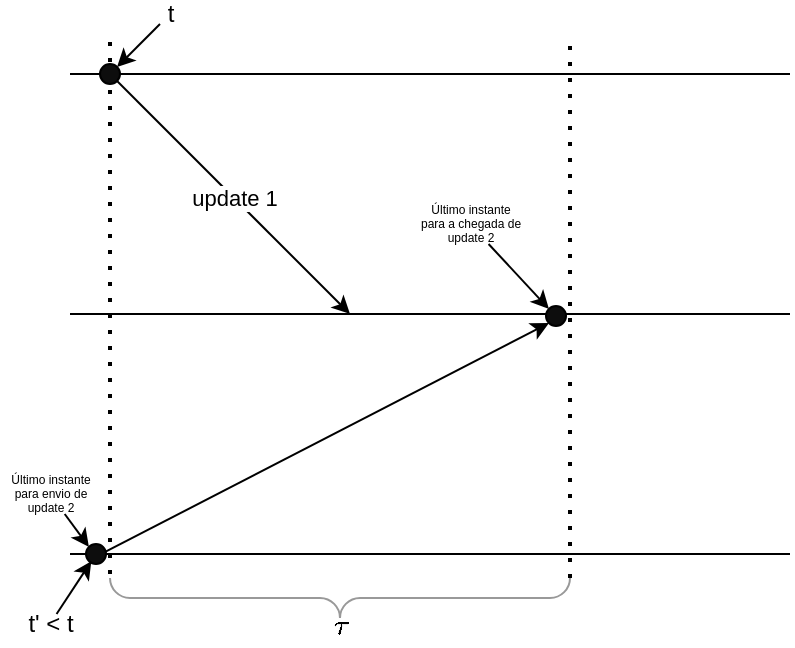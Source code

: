 <mxfile version="13.9.9" type="device" pages="2"><diagram id="WJyHB8Fz-pMMOkRsH9kL" name="Page-1"><mxGraphModel dx="1106" dy="479" grid="1" gridSize="10" guides="1" tooltips="1" connect="1" arrows="1" fold="1" page="1" pageScale="1" pageWidth="583" pageHeight="413" math="1" shadow="0"><root><mxCell id="0"/><mxCell id="1" parent="0"/><mxCell id="vCnppQ9QnhLDgawpAxtZ-1" value="" style="endArrow=none;html=1;" parent="1" edge="1"><mxGeometry width="50" height="50" relative="1" as="geometry"><mxPoint x="40" y="480" as="sourcePoint"/><mxPoint x="400" y="480" as="targetPoint"/></mxGeometry></mxCell><mxCell id="vCnppQ9QnhLDgawpAxtZ-2" value="" style="endArrow=none;html=1;" parent="1" edge="1"><mxGeometry width="50" height="50" relative="1" as="geometry"><mxPoint x="40" y="600" as="sourcePoint"/><mxPoint x="400" y="600" as="targetPoint"/></mxGeometry></mxCell><mxCell id="vCnppQ9QnhLDgawpAxtZ-3" value="" style="endArrow=none;html=1;" parent="1" edge="1"><mxGeometry width="50" height="50" relative="1" as="geometry"><mxPoint x="40" y="720" as="sourcePoint"/><mxPoint x="400" y="720" as="targetPoint"/></mxGeometry></mxCell><mxCell id="vCnppQ9QnhLDgawpAxtZ-4" value="" style="endArrow=none;dashed=1;html=1;dashPattern=1 3;strokeWidth=2;" parent="1" edge="1"><mxGeometry width="50" height="50" relative="1" as="geometry"><mxPoint x="60" y="730" as="sourcePoint"/><mxPoint x="60" y="460" as="targetPoint"/></mxGeometry></mxCell><mxCell id="vCnppQ9QnhLDgawpAxtZ-7" style="rounded=0;orthogonalLoop=1;jettySize=auto;html=1;entryX=1;entryY=0;entryDx=0;entryDy=0;" parent="1" source="vCnppQ9QnhLDgawpAxtZ-5" target="vCnppQ9QnhLDgawpAxtZ-9" edge="1"><mxGeometry relative="1" as="geometry"><mxPoint x="90" y="470" as="targetPoint"/><Array as="points"/></mxGeometry></mxCell><mxCell id="vCnppQ9QnhLDgawpAxtZ-5" value="t" style="text;html=1;align=center;verticalAlign=middle;resizable=0;points=[];autosize=1;perimeterSpacing=0;spacing=-2;spacingTop=-2;spacingBottom=-2;spacingLeft=-2;spacingRight=-2;" parent="1" vertex="1"><mxGeometry x="85" y="445" width="10" height="10" as="geometry"/></mxCell><mxCell id="vCnppQ9QnhLDgawpAxtZ-8" style="edgeStyle=none;rounded=0;orthogonalLoop=1;jettySize=auto;html=1;entryX=0.266;entryY=0.86;entryDx=0;entryDy=0;entryPerimeter=0;" parent="1" source="vCnppQ9QnhLDgawpAxtZ-6" target="vCnppQ9QnhLDgawpAxtZ-11" edge="1"><mxGeometry relative="1" as="geometry"><mxPoint x="50" y="720" as="targetPoint"/></mxGeometry></mxCell><mxCell id="vCnppQ9QnhLDgawpAxtZ-6" value="t' &amp;lt; t" style="text;html=1;align=center;verticalAlign=middle;resizable=0;points=[];autosize=1;spacing=-3;" parent="1" vertex="1"><mxGeometry x="15" y="750" width="30" height="10" as="geometry"/></mxCell><mxCell id="vCnppQ9QnhLDgawpAxtZ-12" value="update 1" style="edgeStyle=none;rounded=0;orthogonalLoop=1;jettySize=auto;html=1;exitX=1;exitY=1;exitDx=0;exitDy=0;" parent="1" source="vCnppQ9QnhLDgawpAxtZ-9" edge="1"><mxGeometry relative="1" as="geometry"><mxPoint x="180" y="600" as="targetPoint"/></mxGeometry></mxCell><mxCell id="vCnppQ9QnhLDgawpAxtZ-9" value="" style="ellipse;whiteSpace=wrap;html=1;aspect=fixed;fillColor=#0D0D0D;" parent="1" vertex="1"><mxGeometry x="55" y="475" width="10" height="10" as="geometry"/></mxCell><mxCell id="vCnppQ9QnhLDgawpAxtZ-13" style="edgeStyle=none;rounded=0;orthogonalLoop=1;jettySize=auto;html=1;exitX=0.982;exitY=0.383;exitDx=0;exitDy=0;exitPerimeter=0;entryX=0;entryY=1;entryDx=0;entryDy=0;" parent="1" source="vCnppQ9QnhLDgawpAxtZ-11" target="vCnppQ9QnhLDgawpAxtZ-19" edge="1"><mxGeometry relative="1" as="geometry"><mxPoint x="280" y="600" as="targetPoint"/></mxGeometry></mxCell><mxCell id="vCnppQ9QnhLDgawpAxtZ-11" value="" style="ellipse;whiteSpace=wrap;html=1;aspect=fixed;fillColor=#0D0D0D;" parent="1" vertex="1"><mxGeometry x="48" y="715" width="10" height="10" as="geometry"/></mxCell><mxCell id="vCnppQ9QnhLDgawpAxtZ-14" value="" style="verticalLabelPosition=bottom;shadow=0;dashed=0;align=center;html=1;verticalAlign=top;strokeWidth=1;shape=mxgraph.mockup.markup.curlyBrace;strokeColor=#999999;fillColor=#0D0D0D;rotation=-180;" parent="1" vertex="1"><mxGeometry x="60" y="732" width="230" height="20" as="geometry"/></mxCell><mxCell id="vCnppQ9QnhLDgawpAxtZ-15" value="" style="endArrow=none;dashed=1;html=1;dashPattern=1 3;strokeWidth=2;" parent="1" edge="1"><mxGeometry width="50" height="50" relative="1" as="geometry"><mxPoint x="290" y="732" as="sourcePoint"/><mxPoint x="290" y="462" as="targetPoint"/></mxGeometry></mxCell><mxCell id="vCnppQ9QnhLDgawpAxtZ-16" value="$$\tau$$" style="text;html=1;align=center;verticalAlign=middle;resizable=0;points=[];autosize=1;" parent="1" vertex="1"><mxGeometry x="145" y="746" width="60" height="20" as="geometry"/></mxCell><mxCell id="vCnppQ9QnhLDgawpAxtZ-18" style="edgeStyle=none;rounded=0;orthogonalLoop=1;jettySize=auto;html=1;entryX=0;entryY=0;entryDx=0;entryDy=0;" parent="1" source="vCnppQ9QnhLDgawpAxtZ-17" target="vCnppQ9QnhLDgawpAxtZ-19" edge="1"><mxGeometry relative="1" as="geometry"><mxPoint x="280" y="600" as="targetPoint"/></mxGeometry></mxCell><mxCell id="vCnppQ9QnhLDgawpAxtZ-17" value="&lt;font style=&quot;font-size: 6px;&quot;&gt;Último instante&lt;br style=&quot;font-size: 6px;&quot;&gt;para a chegada de&lt;br style=&quot;font-size: 6px;&quot;&gt;update 2&lt;br style=&quot;font-size: 6px;&quot;&gt;&lt;/font&gt;" style="text;html=1;align=center;verticalAlign=middle;resizable=0;points=[];autosize=1;spacingTop=0;spacing=-3;spacingBottom=0;spacingLeft=0;fontSize=6;" parent="1" vertex="1"><mxGeometry x="210" y="545" width="60" height="20" as="geometry"/></mxCell><mxCell id="vCnppQ9QnhLDgawpAxtZ-19" value="" style="ellipse;whiteSpace=wrap;html=1;aspect=fixed;fillColor=#0D0D0D;" parent="1" vertex="1"><mxGeometry x="278" y="596" width="10" height="10" as="geometry"/></mxCell><mxCell id="vCnppQ9QnhLDgawpAxtZ-23" style="edgeStyle=none;rounded=0;orthogonalLoop=1;jettySize=auto;html=1;entryX=0;entryY=0;entryDx=0;entryDy=0;fontSize=6;" parent="1" source="vCnppQ9QnhLDgawpAxtZ-22" target="vCnppQ9QnhLDgawpAxtZ-11" edge="1"><mxGeometry relative="1" as="geometry"/></mxCell><mxCell id="vCnppQ9QnhLDgawpAxtZ-22" value="&lt;font style=&quot;font-size: 6px&quot;&gt;Último instante&lt;br style=&quot;font-size: 6px&quot;&gt;para envio de&lt;br style=&quot;font-size: 6px&quot;&gt;update 2&lt;br style=&quot;font-size: 6px&quot;&gt;&lt;/font&gt;" style="text;html=1;align=center;verticalAlign=middle;resizable=0;points=[];autosize=1;spacingTop=0;spacing=-3;spacingBottom=0;spacingLeft=0;fontSize=6;" parent="1" vertex="1"><mxGeometry x="5" y="680" width="50" height="20" as="geometry"/></mxCell></root></mxGraphModel></diagram><diagram name="Copy of Page-1" id="mSOMT116TMScFTEE3Krc"><mxGraphModel dx="148" dy="-293" grid="1" gridSize="10" guides="1" tooltips="1" connect="1" arrows="1" fold="1" page="1" pageScale="1" pageWidth="583" pageHeight="413" math="1" shadow="0"><root><mxCell id="NEgAI-BYm3EVSRe_Ttg4-0"/><mxCell id="NEgAI-BYm3EVSRe_Ttg4-1" parent="NEgAI-BYm3EVSRe_Ttg4-0"/><mxCell id="NEgAI-BYm3EVSRe_Ttg4-2" value="" style="endArrow=none;html=1;" parent="NEgAI-BYm3EVSRe_Ttg4-1" edge="1"><mxGeometry width="50" height="50" relative="1" as="geometry"><mxPoint x="40" y="480" as="sourcePoint"/><mxPoint x="400" y="480" as="targetPoint"/></mxGeometry></mxCell><mxCell id="NEgAI-BYm3EVSRe_Ttg4-3" value="" style="endArrow=none;html=1;" parent="NEgAI-BYm3EVSRe_Ttg4-1" edge="1"><mxGeometry width="50" height="50" relative="1" as="geometry"><mxPoint x="40" y="600" as="sourcePoint"/><mxPoint x="400" y="600" as="targetPoint"/></mxGeometry></mxCell><mxCell id="NEgAI-BYm3EVSRe_Ttg4-4" value="" style="endArrow=none;html=1;" parent="NEgAI-BYm3EVSRe_Ttg4-1" source="NEgAI-BYm3EVSRe_Ttg4-13" edge="1"><mxGeometry width="50" height="50" relative="1" as="geometry"><mxPoint x="40" y="720" as="sourcePoint"/><mxPoint x="400" y="720" as="targetPoint"/></mxGeometry></mxCell><mxCell id="NEgAI-BYm3EVSRe_Ttg4-5" value="" style="endArrow=none;dashed=1;html=1;dashPattern=1 3;strokeWidth=2;" parent="NEgAI-BYm3EVSRe_Ttg4-1" edge="1"><mxGeometry width="50" height="50" relative="1" as="geometry"><mxPoint x="60" y="730" as="sourcePoint"/><mxPoint x="60" y="460" as="targetPoint"/></mxGeometry></mxCell><mxCell id="NEgAI-BYm3EVSRe_Ttg4-6" style="rounded=0;orthogonalLoop=1;jettySize=auto;html=1;entryX=1;entryY=0;entryDx=0;entryDy=0;" parent="NEgAI-BYm3EVSRe_Ttg4-1" source="NEgAI-BYm3EVSRe_Ttg4-7" target="NEgAI-BYm3EVSRe_Ttg4-11" edge="1"><mxGeometry relative="1" as="geometry"><mxPoint x="90" y="470" as="targetPoint"/><Array as="points"/></mxGeometry></mxCell><mxCell id="NEgAI-BYm3EVSRe_Ttg4-7" value="t" style="text;html=1;align=center;verticalAlign=middle;resizable=0;points=[];autosize=1;perimeterSpacing=0;spacing=-2;spacingTop=-2;spacingBottom=-2;spacingLeft=-2;spacingRight=-2;" parent="NEgAI-BYm3EVSRe_Ttg4-1" vertex="1"><mxGeometry x="85" y="445" width="10" height="10" as="geometry"/></mxCell><mxCell id="NEgAI-BYm3EVSRe_Ttg4-8" style="edgeStyle=none;rounded=0;orthogonalLoop=1;jettySize=auto;html=1;entryX=0.018;entryY=0.323;entryDx=0;entryDy=0;entryPerimeter=0;" parent="NEgAI-BYm3EVSRe_Ttg4-1" source="NEgAI-BYm3EVSRe_Ttg4-9" target="NEgAI-BYm3EVSRe_Ttg4-13" edge="1"><mxGeometry relative="1" as="geometry"><mxPoint x="50" y="720" as="targetPoint"/></mxGeometry></mxCell><mxCell id="NEgAI-BYm3EVSRe_Ttg4-9" value="t' &amp;lt; t" style="text;html=1;align=center;verticalAlign=middle;resizable=0;points=[];autosize=1;spacing=-3;" parent="NEgAI-BYm3EVSRe_Ttg4-1" vertex="1"><mxGeometry x="75" y="700" width="30" height="10" as="geometry"/></mxCell><mxCell id="NEgAI-BYm3EVSRe_Ttg4-10" value="update 1" style="edgeStyle=none;rounded=0;orthogonalLoop=1;jettySize=auto;html=1;exitX=1;exitY=1;exitDx=0;exitDy=0;" parent="NEgAI-BYm3EVSRe_Ttg4-1" source="NEgAI-BYm3EVSRe_Ttg4-11" edge="1"><mxGeometry relative="1" as="geometry"><mxPoint x="180" y="600" as="targetPoint"/></mxGeometry></mxCell><mxCell id="NEgAI-BYm3EVSRe_Ttg4-11" value="" style="ellipse;whiteSpace=wrap;html=1;aspect=fixed;fillColor=#0D0D0D;" parent="NEgAI-BYm3EVSRe_Ttg4-1" vertex="1"><mxGeometry x="55" y="475" width="10" height="10" as="geometry"/></mxCell><mxCell id="NEgAI-BYm3EVSRe_Ttg4-12" style="edgeStyle=none;rounded=0;orthogonalLoop=1;jettySize=auto;html=1;exitX=1;exitY=0;exitDx=0;exitDy=0;entryX=0;entryY=1;entryDx=0;entryDy=0;" parent="NEgAI-BYm3EVSRe_Ttg4-1" source="NEgAI-BYm3EVSRe_Ttg4-13" target="NEgAI-BYm3EVSRe_Ttg4-19" edge="1"><mxGeometry relative="1" as="geometry"><mxPoint x="280" y="600" as="targetPoint"/></mxGeometry></mxCell><mxCell id="NEgAI-BYm3EVSRe_Ttg4-14" value="" style="verticalLabelPosition=bottom;shadow=0;dashed=0;align=center;html=1;verticalAlign=top;strokeWidth=1;shape=mxgraph.mockup.markup.curlyBrace;strokeColor=#999999;fillColor=#0D0D0D;rotation=-180;" parent="NEgAI-BYm3EVSRe_Ttg4-1" vertex="1"><mxGeometry x="120" y="730" width="230" height="20" as="geometry"/></mxCell><mxCell id="NEgAI-BYm3EVSRe_Ttg4-15" value="" style="endArrow=none;dashed=1;html=1;dashPattern=1 3;strokeWidth=2;" parent="NEgAI-BYm3EVSRe_Ttg4-1" edge="1"><mxGeometry width="50" height="50" relative="1" as="geometry"><mxPoint x="350" y="732" as="sourcePoint"/><mxPoint x="350" y="462" as="targetPoint"/></mxGeometry></mxCell><mxCell id="NEgAI-BYm3EVSRe_Ttg4-16" value="$$\tau$$" style="text;html=1;align=center;verticalAlign=middle;resizable=0;points=[];autosize=1;" parent="NEgAI-BYm3EVSRe_Ttg4-1" vertex="1"><mxGeometry x="205" y="746" width="60" height="20" as="geometry"/></mxCell><mxCell id="NEgAI-BYm3EVSRe_Ttg4-17" style="edgeStyle=none;rounded=0;orthogonalLoop=1;jettySize=auto;html=1;entryX=0;entryY=0;entryDx=0;entryDy=0;" parent="NEgAI-BYm3EVSRe_Ttg4-1" source="NEgAI-BYm3EVSRe_Ttg4-18" target="NEgAI-BYm3EVSRe_Ttg4-19" edge="1"><mxGeometry relative="1" as="geometry"><mxPoint x="280" y="600" as="targetPoint"/></mxGeometry></mxCell><mxCell id="NEgAI-BYm3EVSRe_Ttg4-18" value="&lt;font style=&quot;font-size: 6px;&quot;&gt;Último instante&lt;br style=&quot;font-size: 6px;&quot;&gt;para a chegada de&lt;br style=&quot;font-size: 6px;&quot;&gt;update 2&lt;br style=&quot;font-size: 6px;&quot;&gt;&lt;/font&gt;" style="text;html=1;align=center;verticalAlign=middle;resizable=0;points=[];autosize=1;spacingTop=0;spacing=-3;spacingBottom=0;spacingLeft=0;fontSize=6;" parent="NEgAI-BYm3EVSRe_Ttg4-1" vertex="1"><mxGeometry x="270" y="545" width="60" height="20" as="geometry"/></mxCell><mxCell id="NEgAI-BYm3EVSRe_Ttg4-19" value="" style="ellipse;whiteSpace=wrap;html=1;aspect=fixed;fillColor=#0D0D0D;" parent="NEgAI-BYm3EVSRe_Ttg4-1" vertex="1"><mxGeometry x="340" y="596" width="10" height="10" as="geometry"/></mxCell><mxCell id="NEgAI-BYm3EVSRe_Ttg4-20" style="edgeStyle=none;rounded=0;orthogonalLoop=1;jettySize=auto;html=1;entryX=0.5;entryY=0;entryDx=0;entryDy=0;fontSize=6;" parent="NEgAI-BYm3EVSRe_Ttg4-1" source="NEgAI-BYm3EVSRe_Ttg4-21" target="NEgAI-BYm3EVSRe_Ttg4-13" edge="1"><mxGeometry relative="1" as="geometry"/></mxCell><mxCell id="NEgAI-BYm3EVSRe_Ttg4-21" value="&lt;font style=&quot;font-size: 6px&quot;&gt;Último instante&lt;br style=&quot;font-size: 6px&quot;&gt;para envio de&lt;br style=&quot;font-size: 6px&quot;&gt;update 2&lt;br style=&quot;font-size: 6px&quot;&gt;&lt;/font&gt;" style="text;html=1;align=center;verticalAlign=middle;resizable=0;points=[];autosize=1;spacingTop=0;spacing=-3;spacingBottom=0;spacingLeft=0;fontSize=6;" parent="NEgAI-BYm3EVSRe_Ttg4-1" vertex="1"><mxGeometry x="80" y="670" width="50" height="20" as="geometry"/></mxCell><mxCell id="NEgAI-BYm3EVSRe_Ttg4-13" value="" style="ellipse;whiteSpace=wrap;html=1;aspect=fixed;fillColor=#0D0D0D;" parent="NEgAI-BYm3EVSRe_Ttg4-1" vertex="1"><mxGeometry x="109" y="715" width="10" height="10" as="geometry"/></mxCell><mxCell id="NEgAI-BYm3EVSRe_Ttg4-22" value="" style="endArrow=none;html=1;" parent="NEgAI-BYm3EVSRe_Ttg4-1" target="NEgAI-BYm3EVSRe_Ttg4-13" edge="1"><mxGeometry width="50" height="50" relative="1" as="geometry"><mxPoint x="40" y="720" as="sourcePoint"/><mxPoint x="400" y="720" as="targetPoint"/></mxGeometry></mxCell><mxCell id="NEgAI-BYm3EVSRe_Ttg4-23" value="" style="verticalLabelPosition=bottom;shadow=0;dashed=0;align=center;html=1;verticalAlign=top;strokeWidth=1;shape=mxgraph.mockup.markup.curlyBrace;strokeColor=#999999;fillColor=#0D0D0D;rotation=-180;" parent="NEgAI-BYm3EVSRe_Ttg4-1" vertex="1"><mxGeometry x="60" y="730" width="60" height="20" as="geometry"/></mxCell><mxCell id="NEgAI-BYm3EVSRe_Ttg4-24" value="$$\Delta$$" style="text;html=1;align=center;verticalAlign=middle;resizable=0;points=[];autosize=1;" parent="NEgAI-BYm3EVSRe_Ttg4-1" vertex="1"><mxGeometry x="55" y="745" width="70" height="20" as="geometry"/></mxCell></root></mxGraphModel></diagram></mxfile>